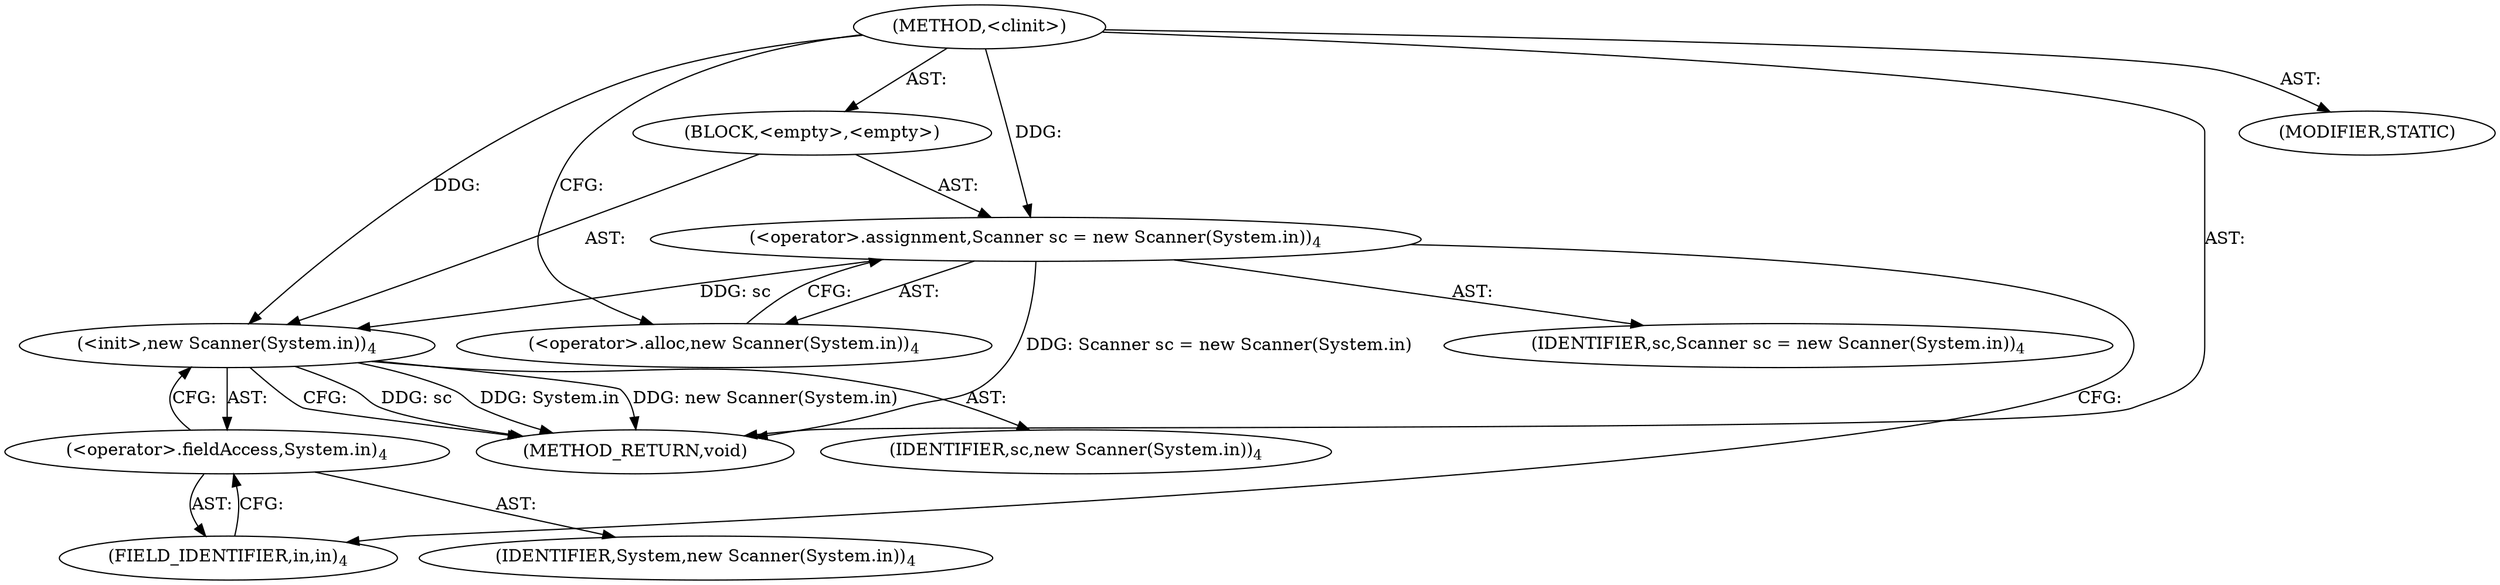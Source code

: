 digraph "&lt;clinit&gt;" {  
"135" [label = <(METHOD,&lt;clinit&gt;)> ]
"136" [label = <(BLOCK,&lt;empty&gt;,&lt;empty&gt;)> ]
"137" [label = <(&lt;operator&gt;.assignment,Scanner sc = new Scanner(System.in))<SUB>4</SUB>> ]
"138" [label = <(IDENTIFIER,sc,Scanner sc = new Scanner(System.in))<SUB>4</SUB>> ]
"139" [label = <(&lt;operator&gt;.alloc,new Scanner(System.in))<SUB>4</SUB>> ]
"140" [label = <(&lt;init&gt;,new Scanner(System.in))<SUB>4</SUB>> ]
"3" [label = <(IDENTIFIER,sc,new Scanner(System.in))<SUB>4</SUB>> ]
"141" [label = <(&lt;operator&gt;.fieldAccess,System.in)<SUB>4</SUB>> ]
"142" [label = <(IDENTIFIER,System,new Scanner(System.in))<SUB>4</SUB>> ]
"143" [label = <(FIELD_IDENTIFIER,in,in)<SUB>4</SUB>> ]
"144" [label = <(MODIFIER,STATIC)> ]
"145" [label = <(METHOD_RETURN,void)> ]
  "135" -> "136"  [ label = "AST: "] 
  "135" -> "144"  [ label = "AST: "] 
  "135" -> "145"  [ label = "AST: "] 
  "136" -> "137"  [ label = "AST: "] 
  "136" -> "140"  [ label = "AST: "] 
  "137" -> "138"  [ label = "AST: "] 
  "137" -> "139"  [ label = "AST: "] 
  "140" -> "3"  [ label = "AST: "] 
  "140" -> "141"  [ label = "AST: "] 
  "141" -> "142"  [ label = "AST: "] 
  "141" -> "143"  [ label = "AST: "] 
  "137" -> "143"  [ label = "CFG: "] 
  "140" -> "145"  [ label = "CFG: "] 
  "139" -> "137"  [ label = "CFG: "] 
  "141" -> "140"  [ label = "CFG: "] 
  "143" -> "141"  [ label = "CFG: "] 
  "135" -> "139"  [ label = "CFG: "] 
  "137" -> "145"  [ label = "DDG: Scanner sc = new Scanner(System.in)"] 
  "140" -> "145"  [ label = "DDG: sc"] 
  "140" -> "145"  [ label = "DDG: System.in"] 
  "140" -> "145"  [ label = "DDG: new Scanner(System.in)"] 
  "135" -> "137"  [ label = "DDG: "] 
  "137" -> "140"  [ label = "DDG: sc"] 
  "135" -> "140"  [ label = "DDG: "] 
}
